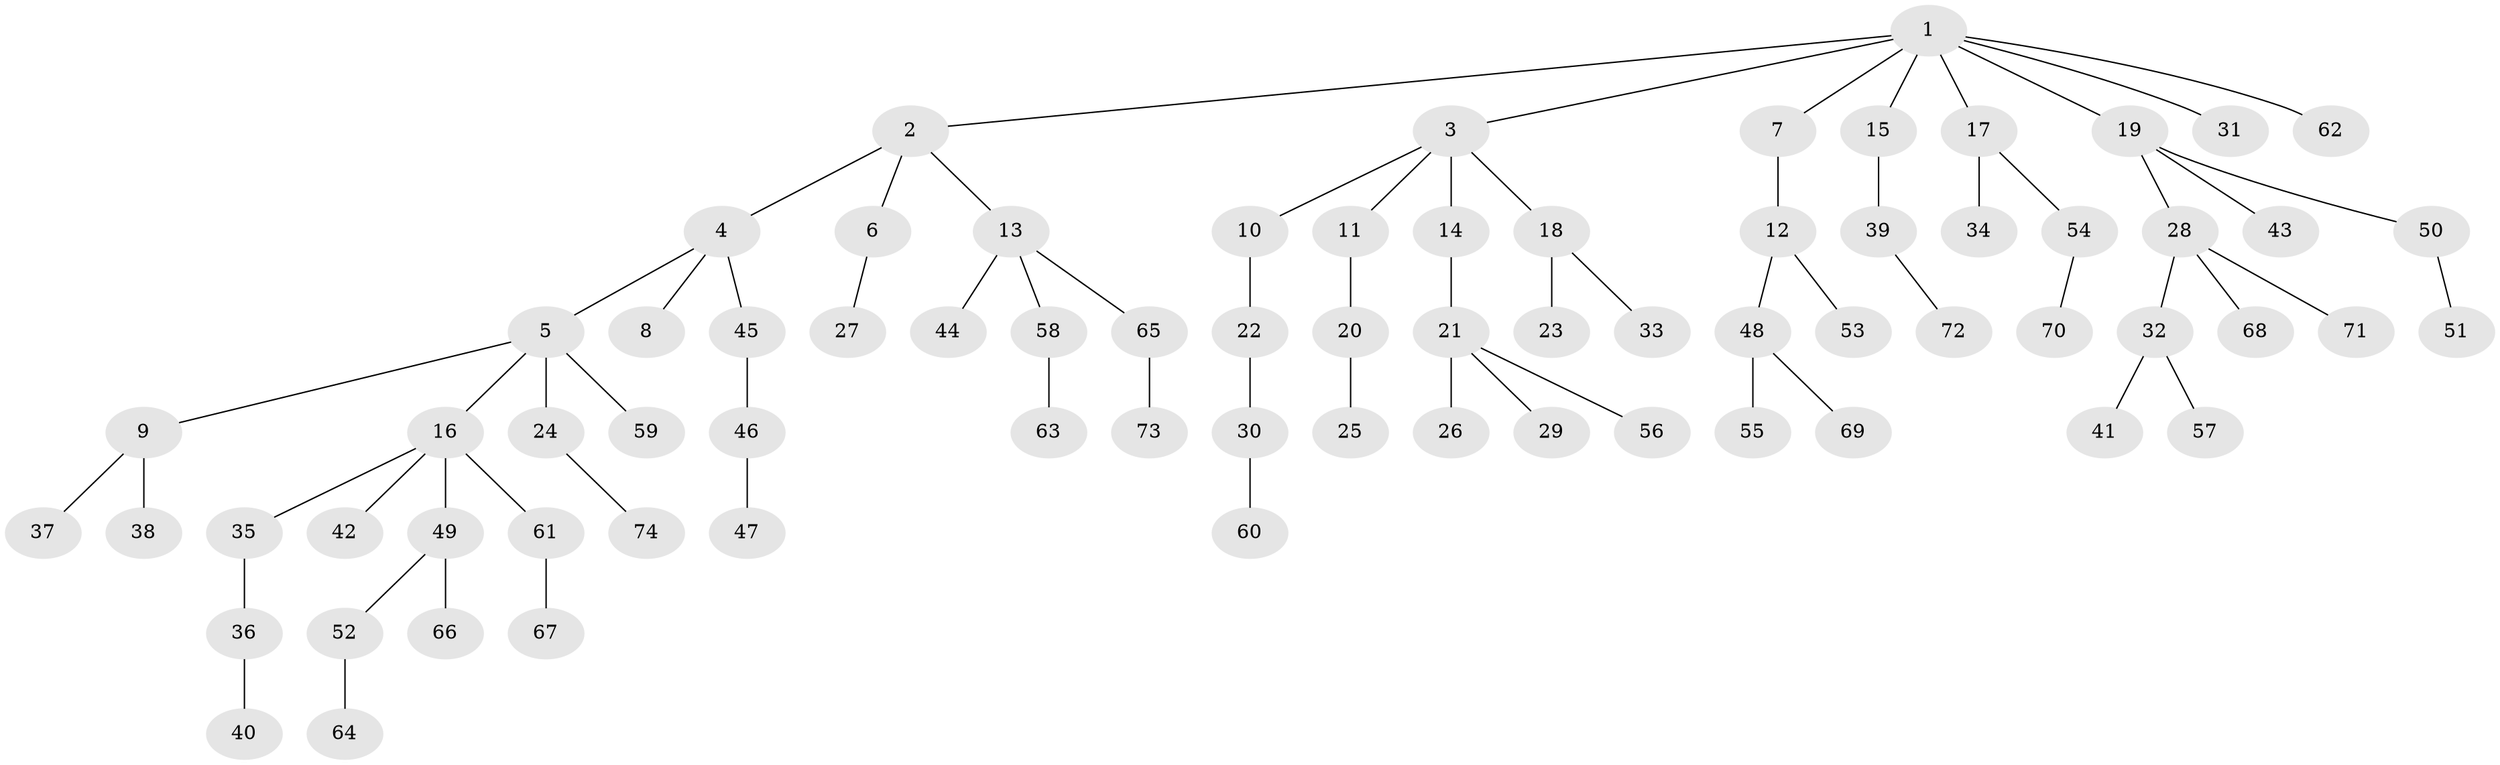 // Generated by graph-tools (version 1.1) at 2025/36/03/09/25 02:36:31]
// undirected, 74 vertices, 73 edges
graph export_dot {
graph [start="1"]
  node [color=gray90,style=filled];
  1;
  2;
  3;
  4;
  5;
  6;
  7;
  8;
  9;
  10;
  11;
  12;
  13;
  14;
  15;
  16;
  17;
  18;
  19;
  20;
  21;
  22;
  23;
  24;
  25;
  26;
  27;
  28;
  29;
  30;
  31;
  32;
  33;
  34;
  35;
  36;
  37;
  38;
  39;
  40;
  41;
  42;
  43;
  44;
  45;
  46;
  47;
  48;
  49;
  50;
  51;
  52;
  53;
  54;
  55;
  56;
  57;
  58;
  59;
  60;
  61;
  62;
  63;
  64;
  65;
  66;
  67;
  68;
  69;
  70;
  71;
  72;
  73;
  74;
  1 -- 2;
  1 -- 3;
  1 -- 7;
  1 -- 15;
  1 -- 17;
  1 -- 19;
  1 -- 31;
  1 -- 62;
  2 -- 4;
  2 -- 6;
  2 -- 13;
  3 -- 10;
  3 -- 11;
  3 -- 14;
  3 -- 18;
  4 -- 5;
  4 -- 8;
  4 -- 45;
  5 -- 9;
  5 -- 16;
  5 -- 24;
  5 -- 59;
  6 -- 27;
  7 -- 12;
  9 -- 37;
  9 -- 38;
  10 -- 22;
  11 -- 20;
  12 -- 48;
  12 -- 53;
  13 -- 44;
  13 -- 58;
  13 -- 65;
  14 -- 21;
  15 -- 39;
  16 -- 35;
  16 -- 42;
  16 -- 49;
  16 -- 61;
  17 -- 34;
  17 -- 54;
  18 -- 23;
  18 -- 33;
  19 -- 28;
  19 -- 43;
  19 -- 50;
  20 -- 25;
  21 -- 26;
  21 -- 29;
  21 -- 56;
  22 -- 30;
  24 -- 74;
  28 -- 32;
  28 -- 68;
  28 -- 71;
  30 -- 60;
  32 -- 41;
  32 -- 57;
  35 -- 36;
  36 -- 40;
  39 -- 72;
  45 -- 46;
  46 -- 47;
  48 -- 55;
  48 -- 69;
  49 -- 52;
  49 -- 66;
  50 -- 51;
  52 -- 64;
  54 -- 70;
  58 -- 63;
  61 -- 67;
  65 -- 73;
}
